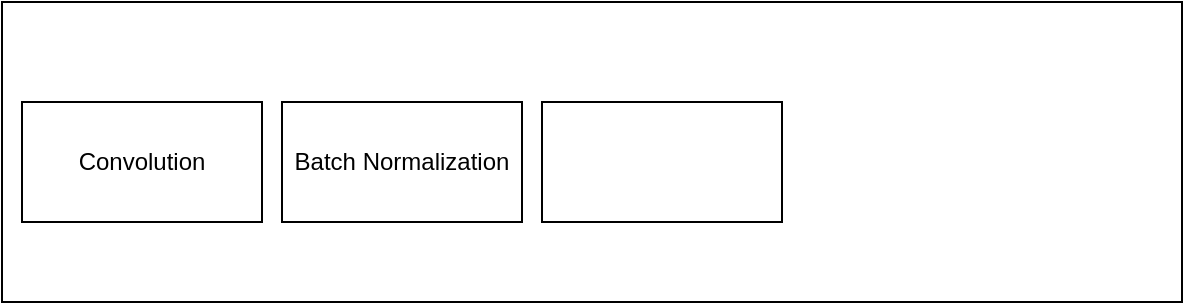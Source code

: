 <mxfile version="24.8.3">
  <diagram name="Page-1" id="4uvEoij-Aqi2dqEQ2Koz">
    <mxGraphModel dx="1426" dy="791" grid="1" gridSize="10" guides="1" tooltips="1" connect="1" arrows="1" fold="1" page="1" pageScale="1" pageWidth="850" pageHeight="1100" math="0" shadow="0">
      <root>
        <mxCell id="0" />
        <mxCell id="1" parent="0" />
        <mxCell id="F-fWkzeFhIkq8mvuJwMV-1" value="" style="rounded=0;whiteSpace=wrap;html=1;" vertex="1" parent="1">
          <mxGeometry x="90" y="280" width="590" height="150" as="geometry" />
        </mxCell>
        <mxCell id="F-fWkzeFhIkq8mvuJwMV-2" value="Convolution" style="rounded=0;whiteSpace=wrap;html=1;" vertex="1" parent="1">
          <mxGeometry x="100" y="330" width="120" height="60" as="geometry" />
        </mxCell>
        <mxCell id="F-fWkzeFhIkq8mvuJwMV-3" value="Batch Normalization" style="rounded=0;whiteSpace=wrap;html=1;" vertex="1" parent="1">
          <mxGeometry x="230" y="330" width="120" height="60" as="geometry" />
        </mxCell>
        <mxCell id="F-fWkzeFhIkq8mvuJwMV-4" value="" style="rounded=0;whiteSpace=wrap;html=1;" vertex="1" parent="1">
          <mxGeometry x="360" y="330" width="120" height="60" as="geometry" />
        </mxCell>
      </root>
    </mxGraphModel>
  </diagram>
</mxfile>

